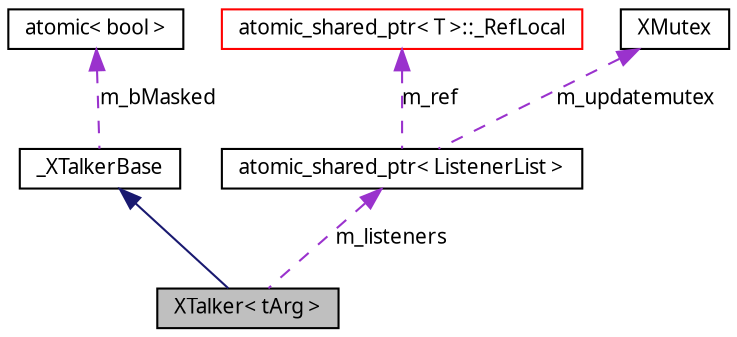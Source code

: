 digraph G
{
  edge [fontname="FreeSans.ttf",fontsize=10,labelfontname="FreeSans.ttf",labelfontsize=10];
  node [fontname="FreeSans.ttf",fontsize=10,shape=record];
  Node1 [label="XTalker\< tArg \>",height=0.2,width=0.4,color="black", fillcolor="grey75", style="filled" fontcolor="black"];
  Node2 -> Node1 [dir=back,color="midnightblue",fontsize=10,style="solid",fontname="FreeSans.ttf"];
  Node2 [label="_XTalkerBase",height=0.2,width=0.4,color="black", fillcolor="white", style="filled",URL="$class___x_talker_base.html"];
  Node3 -> Node2 [dir=back,color="darkorchid3",fontsize=10,style="dashed",label="m_bMasked",fontname="FreeSans.ttf"];
  Node3 [label="atomic\< bool \>",height=0.2,width=0.4,color="black", fillcolor="white", style="filled",URL="$classatomic.html"];
  Node4 -> Node1 [dir=back,color="darkorchid3",fontsize=10,style="dashed",label="m_listeners",fontname="FreeSans.ttf"];
  Node4 [label="atomic_shared_ptr\< ListenerList \>",height=0.2,width=0.4,color="black", fillcolor="white", style="filled",URL="$classatomic__shared__ptr.html"];
  Node5 -> Node4 [dir=back,color="darkorchid3",fontsize=10,style="dashed",label="m_ref",fontname="FreeSans.ttf"];
  Node5 [label="atomic_shared_ptr\< T \>::_RefLocal",height=0.2,width=0.4,color="red", fillcolor="white", style="filled",URL="$structatomic__shared__ptr_1_1___ref_local.html"];
  Node6 -> Node4 [dir=back,color="darkorchid3",fontsize=10,style="dashed",label="m_updatemutex",fontname="FreeSans.ttf"];
  Node6 [label="XMutex",height=0.2,width=0.4,color="black", fillcolor="white", style="filled",URL="$class_x_mutex.html"];
}
